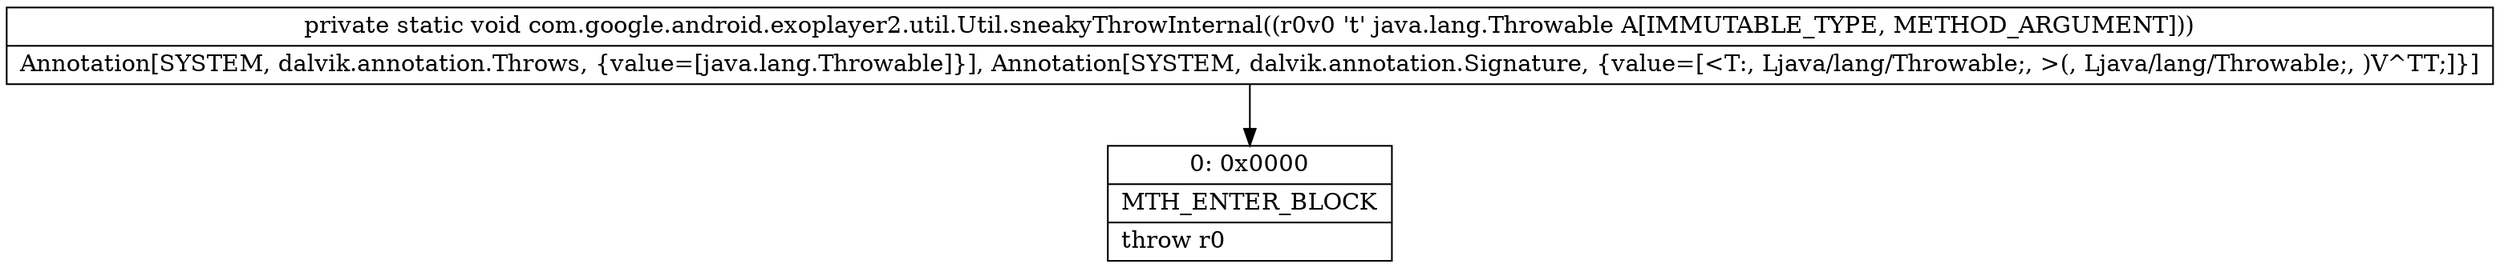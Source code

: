 digraph "CFG forcom.google.android.exoplayer2.util.Util.sneakyThrowInternal(Ljava\/lang\/Throwable;)V" {
Node_0 [shape=record,label="{0\:\ 0x0000|MTH_ENTER_BLOCK\l|throw r0\l}"];
MethodNode[shape=record,label="{private static void com.google.android.exoplayer2.util.Util.sneakyThrowInternal((r0v0 't' java.lang.Throwable A[IMMUTABLE_TYPE, METHOD_ARGUMENT]))  | Annotation[SYSTEM, dalvik.annotation.Throws, \{value=[java.lang.Throwable]\}], Annotation[SYSTEM, dalvik.annotation.Signature, \{value=[\<T:, Ljava\/lang\/Throwable;, \>(, Ljava\/lang\/Throwable;, )V^TT;]\}]\l}"];
MethodNode -> Node_0;
}

